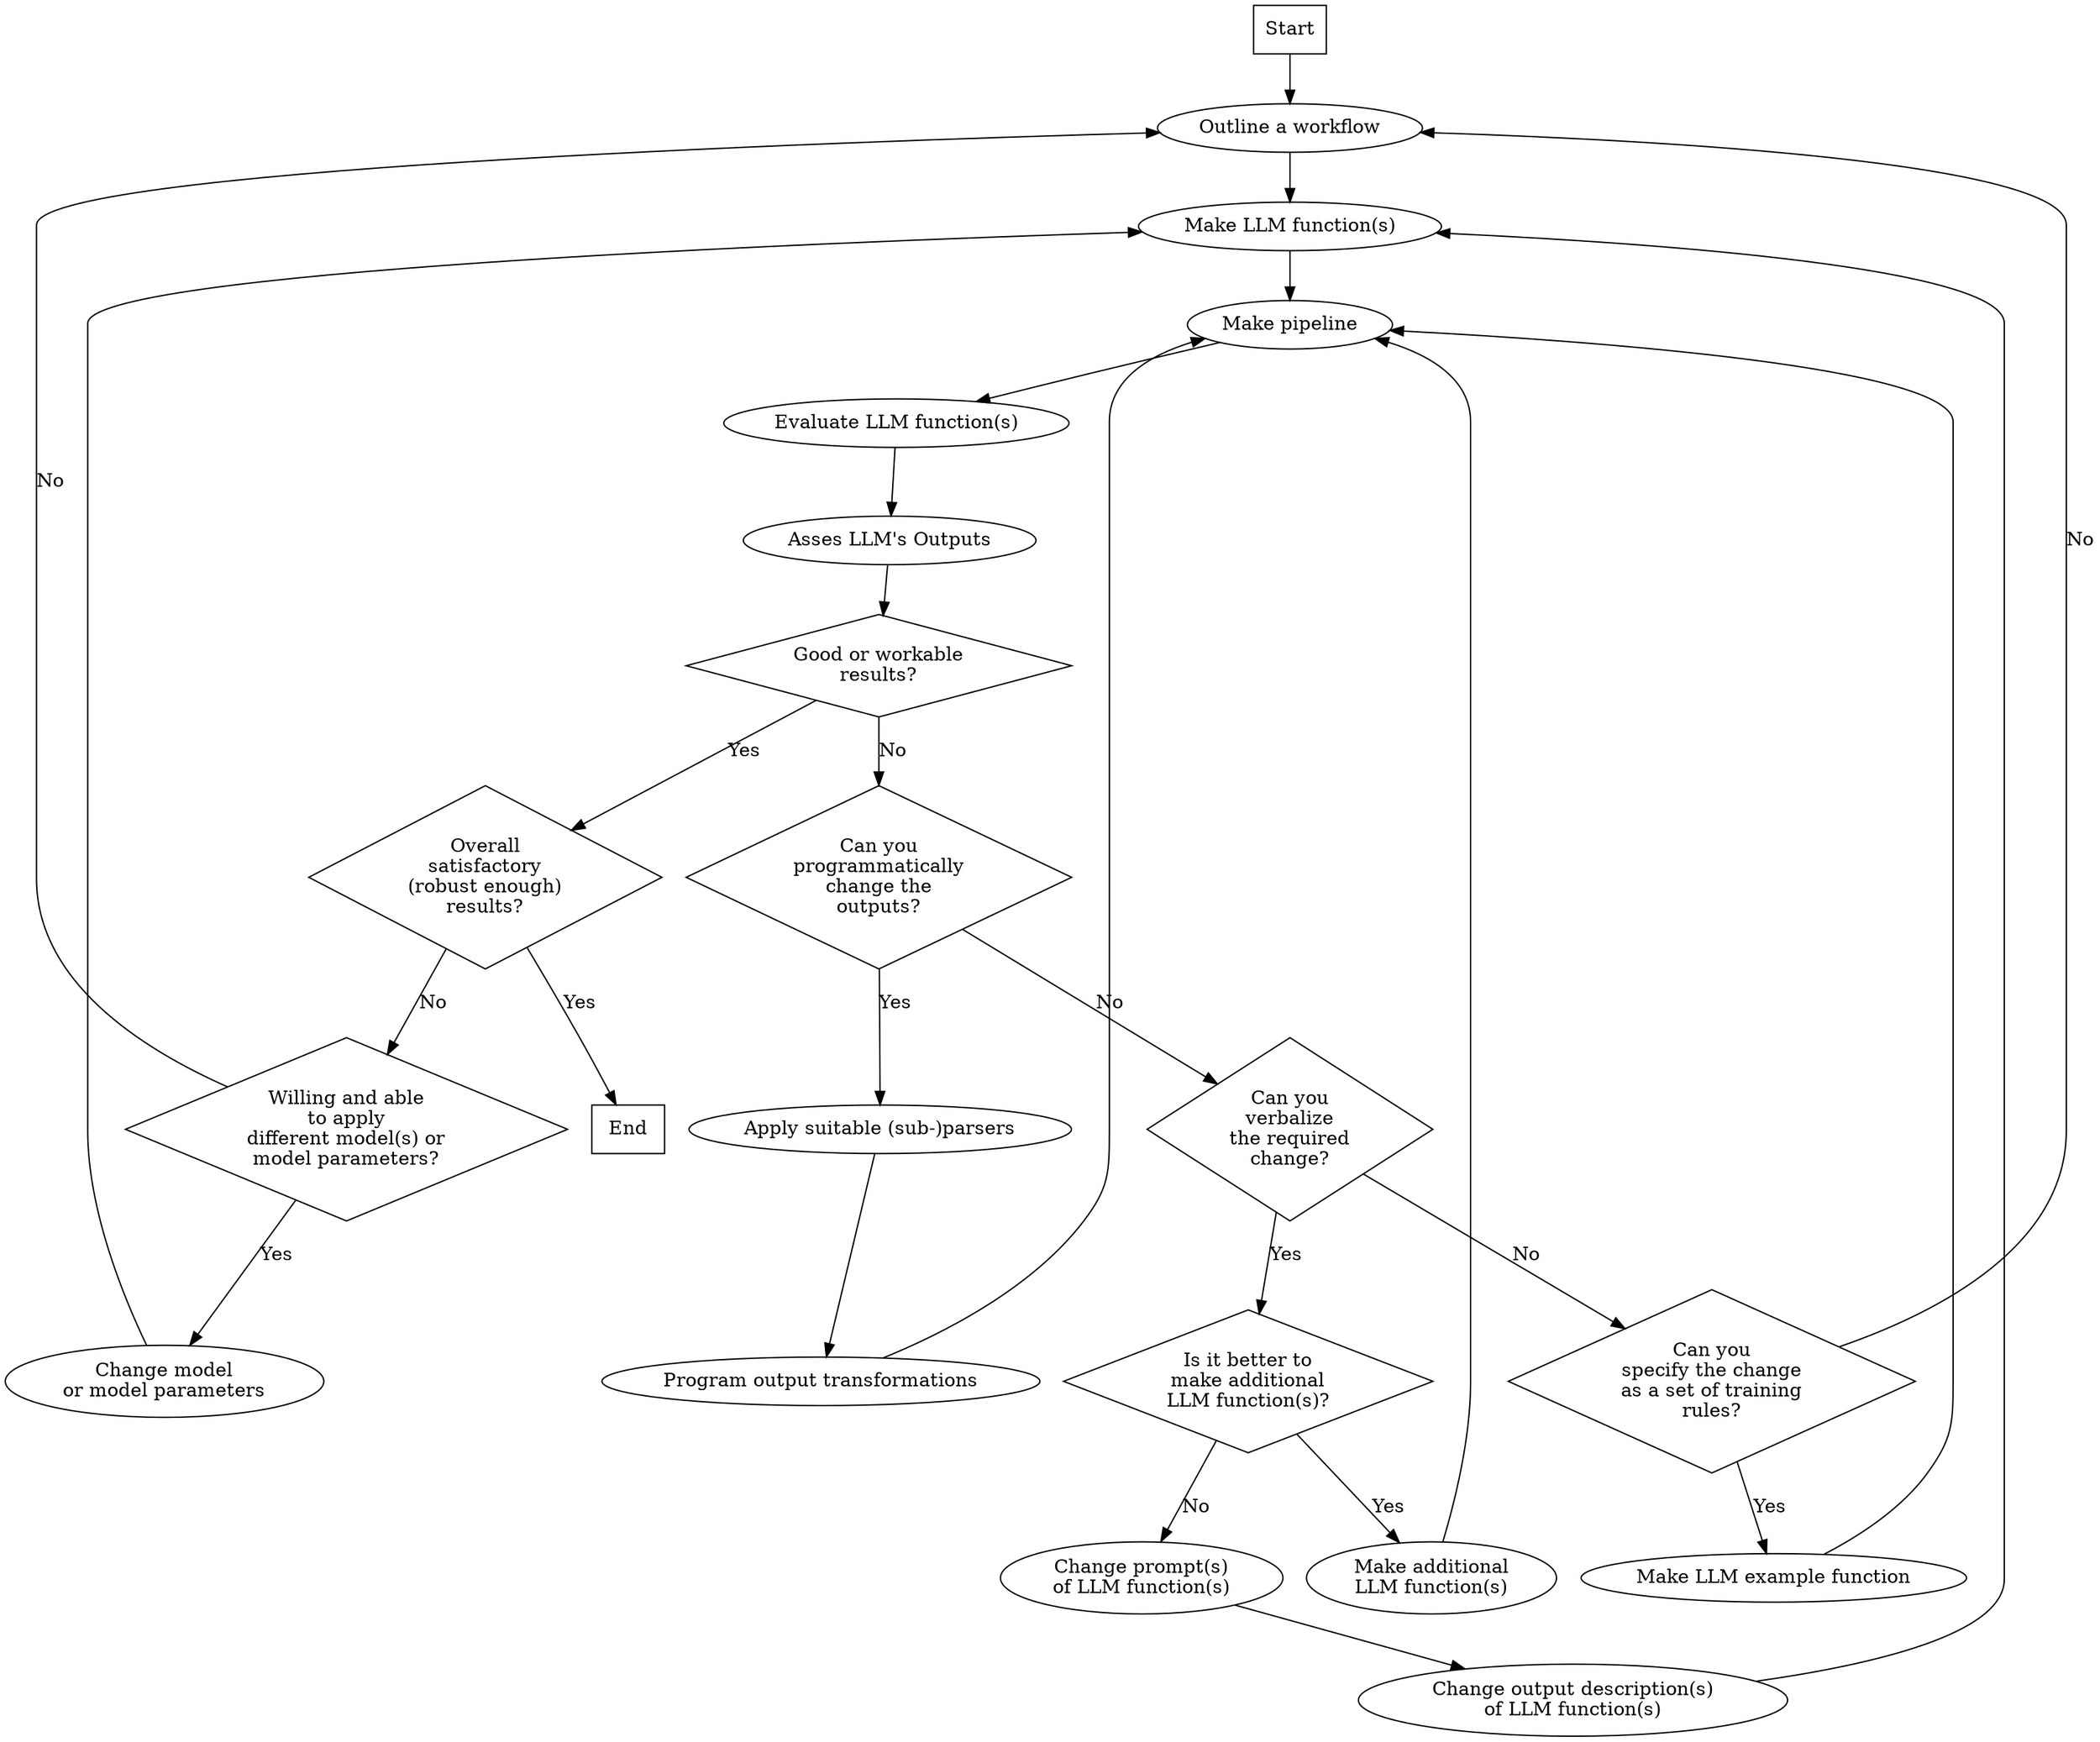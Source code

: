 digraph G {
    // Define nodes
    A [label = "Start", shape = box];
HumanWorkflow [label = "Outline a workflow"];
MakeLLMFuncs [label = "Make LLM function(s)"];
MakePipeline [label = "Make pipeline"];
LLMEval [label = "Evaluate LLM function(s)"];
HumanAsses [label = "Asses LLM's Outputs"];
GoodLLMQ [label = "Good or workable\nresults?", shape = diamond];
CanProgramQ [label = "Can you\nprogrammatically\nchange the\noutputs?", shape = diamond];
KnowVerb [label = "Can you\nverbalize\nthe required\nchange?", shape = diamond];
KnowRule [label = "Can you\nspecify the change\nas a set of training\nrules?", shape = diamond];
ShouldAddLLMQ [label = "Is it better to\nmake additional\nLLM function(s)?", shape = diamond];
AddLLM [label = "Make additional\nLLM function(s)"];
ChangePrompt [label = "Change prompt(s)\nof LLM function(s)"];
ChangeOutputDescr [label = "Change output description(s)\nof LLM function(s)"];
ApplySubParser [label = "Apply suitable (sub-)parsers"];
HumanMassageOutput [label = "Program output transformations"];
OverallGood [label = "Overall\nsatisfactory\n(robust enough)\nresults?", shape = diamond];
End [label = "End", shape = box];
DifferentModelQ [label = "Willing and able\nto apply\ndifferent model(s) or\nmodel parameters?", shape = diamond];
ChangeModel [label = "Change model\nor model parameters"];
LLMExamFunc [label = "Make LLM example function"];

// Define edges
    A -> HumanWorkflow;
HumanWorkflow -> MakeLLMFuncs;
MakeLLMFuncs -> MakePipeline;
MakePipeline -> LLMEval;
LLMEval -> HumanAsses;
HumanAsses -> GoodLLMQ;
GoodLLMQ -> CanProgramQ [label = "No"];
CanProgramQ -> KnowVerb [label = "No"];
KnowVerb -> KnowRule [label = "No"];
KnowVerb -> ShouldAddLLMQ [label = "Yes"];
ShouldAddLLMQ -> AddLLM [label = "Yes"];
AddLLM -> MakePipeline;
ShouldAddLLMQ -> ChangePrompt [label = "No"];
ChangePrompt -> ChangeOutputDescr;
ChangeOutputDescr -> MakeLLMFuncs;
CanProgramQ -> ApplySubParser [label = "Yes"];
ApplySubParser -> HumanMassageOutput;
HumanMassageOutput -> MakePipeline;
GoodLLMQ -> OverallGood [label = "Yes"];
OverallGood -> End [label = "Yes"];
OverallGood -> DifferentModelQ [label = "No"];
DifferentModelQ -> HumanWorkflow [label = "No"];
DifferentModelQ -> ChangeModel [label = "Yes"];
ChangeModel -> MakeLLMFuncs;
KnowRule -> LLMExamFunc [label = "Yes"];
KnowRule -> HumanWorkflow [label = "No"];
LLMExamFunc -> MakePipeline;
}
